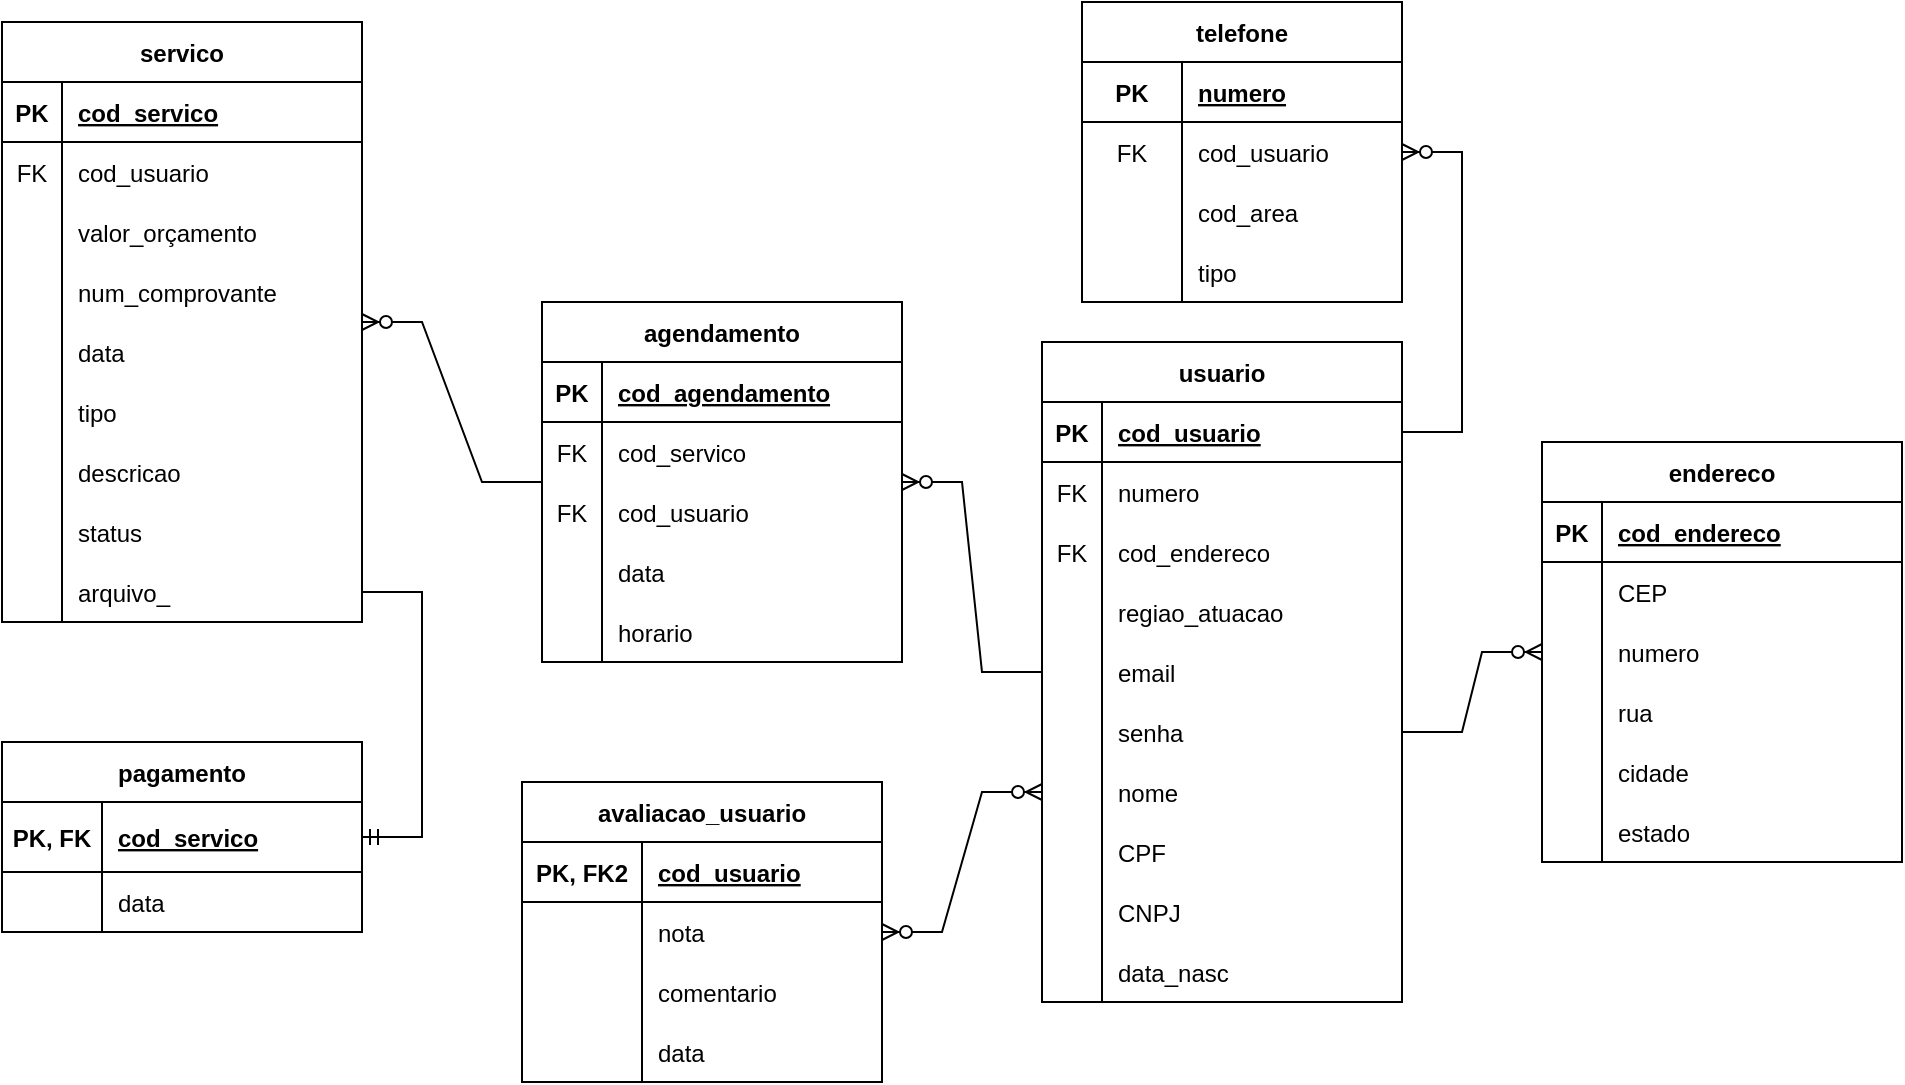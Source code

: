 <mxfile version="17.4.6" type="device"><diagram id="b1sKheOsUd1lOZ2wM0m6" name="Page-1"><mxGraphModel dx="2281" dy="796" grid="1" gridSize="10" guides="1" tooltips="1" connect="1" arrows="1" fold="1" page="1" pageScale="1" pageWidth="827" pageHeight="1169" math="0" shadow="0"><root><mxCell id="0"/><mxCell id="1" parent="0"/><mxCell id="pniWSD-3qMrDyCypkLPD-97" value="usuario" style="shape=table;startSize=30;container=1;collapsible=1;childLayout=tableLayout;fixedRows=1;rowLines=0;fontStyle=1;align=center;resizeLast=1;" parent="1" vertex="1"><mxGeometry x="290" y="280" width="180" height="330" as="geometry"/></mxCell><mxCell id="pniWSD-3qMrDyCypkLPD-98" value="" style="shape=tableRow;horizontal=0;startSize=0;swimlaneHead=0;swimlaneBody=0;fillColor=none;collapsible=0;dropTarget=0;points=[[0,0.5],[1,0.5]];portConstraint=eastwest;top=0;left=0;right=0;bottom=1;" parent="pniWSD-3qMrDyCypkLPD-97" vertex="1"><mxGeometry y="30" width="180" height="30" as="geometry"/></mxCell><mxCell id="pniWSD-3qMrDyCypkLPD-99" value="PK" style="shape=partialRectangle;connectable=0;fillColor=none;top=0;left=0;bottom=0;right=0;fontStyle=1;overflow=hidden;" parent="pniWSD-3qMrDyCypkLPD-98" vertex="1"><mxGeometry width="30" height="30" as="geometry"><mxRectangle width="30" height="30" as="alternateBounds"/></mxGeometry></mxCell><mxCell id="pniWSD-3qMrDyCypkLPD-100" value="cod_usuario" style="shape=partialRectangle;connectable=0;fillColor=none;top=0;left=0;bottom=0;right=0;align=left;spacingLeft=6;fontStyle=5;overflow=hidden;" parent="pniWSD-3qMrDyCypkLPD-98" vertex="1"><mxGeometry x="30" width="150" height="30" as="geometry"><mxRectangle width="150" height="30" as="alternateBounds"/></mxGeometry></mxCell><mxCell id="-JTJqXgcD60b8W5LfD1--32" value="" style="shape=tableRow;horizontal=0;startSize=0;swimlaneHead=0;swimlaneBody=0;fillColor=none;collapsible=0;dropTarget=0;points=[[0,0.5],[1,0.5]];portConstraint=eastwest;top=0;left=0;right=0;bottom=0;" vertex="1" parent="pniWSD-3qMrDyCypkLPD-97"><mxGeometry y="60" width="180" height="30" as="geometry"/></mxCell><mxCell id="-JTJqXgcD60b8W5LfD1--33" value="FK" style="shape=partialRectangle;connectable=0;fillColor=none;top=0;left=0;bottom=0;right=0;editable=1;overflow=hidden;" vertex="1" parent="-JTJqXgcD60b8W5LfD1--32"><mxGeometry width="30" height="30" as="geometry"><mxRectangle width="30" height="30" as="alternateBounds"/></mxGeometry></mxCell><mxCell id="-JTJqXgcD60b8W5LfD1--34" value="numero" style="shape=partialRectangle;connectable=0;fillColor=none;top=0;left=0;bottom=0;right=0;align=left;spacingLeft=6;overflow=hidden;" vertex="1" parent="-JTJqXgcD60b8W5LfD1--32"><mxGeometry x="30" width="150" height="30" as="geometry"><mxRectangle width="150" height="30" as="alternateBounds"/></mxGeometry></mxCell><mxCell id="-JTJqXgcD60b8W5LfD1--35" value="" style="shape=tableRow;horizontal=0;startSize=0;swimlaneHead=0;swimlaneBody=0;fillColor=none;collapsible=0;dropTarget=0;points=[[0,0.5],[1,0.5]];portConstraint=eastwest;top=0;left=0;right=0;bottom=0;" vertex="1" parent="pniWSD-3qMrDyCypkLPD-97"><mxGeometry y="90" width="180" height="30" as="geometry"/></mxCell><mxCell id="-JTJqXgcD60b8W5LfD1--36" value="FK" style="shape=partialRectangle;connectable=0;fillColor=none;top=0;left=0;bottom=0;right=0;editable=1;overflow=hidden;" vertex="1" parent="-JTJqXgcD60b8W5LfD1--35"><mxGeometry width="30" height="30" as="geometry"><mxRectangle width="30" height="30" as="alternateBounds"/></mxGeometry></mxCell><mxCell id="-JTJqXgcD60b8W5LfD1--37" value="cod_endereco" style="shape=partialRectangle;connectable=0;fillColor=none;top=0;left=0;bottom=0;right=0;align=left;spacingLeft=6;overflow=hidden;" vertex="1" parent="-JTJqXgcD60b8W5LfD1--35"><mxGeometry x="30" width="150" height="30" as="geometry"><mxRectangle width="150" height="30" as="alternateBounds"/></mxGeometry></mxCell><mxCell id="pniWSD-3qMrDyCypkLPD-101" value="" style="shape=tableRow;horizontal=0;startSize=0;swimlaneHead=0;swimlaneBody=0;fillColor=none;collapsible=0;dropTarget=0;points=[[0,0.5],[1,0.5]];portConstraint=eastwest;top=0;left=0;right=0;bottom=0;" parent="pniWSD-3qMrDyCypkLPD-97" vertex="1"><mxGeometry y="120" width="180" height="30" as="geometry"/></mxCell><mxCell id="pniWSD-3qMrDyCypkLPD-102" value="" style="shape=partialRectangle;connectable=0;fillColor=none;top=0;left=0;bottom=0;right=0;editable=1;overflow=hidden;" parent="pniWSD-3qMrDyCypkLPD-101" vertex="1"><mxGeometry width="30" height="30" as="geometry"><mxRectangle width="30" height="30" as="alternateBounds"/></mxGeometry></mxCell><mxCell id="pniWSD-3qMrDyCypkLPD-103" value="regiao_atuacao" style="shape=partialRectangle;connectable=0;fillColor=none;top=0;left=0;bottom=0;right=0;align=left;spacingLeft=6;overflow=hidden;" parent="pniWSD-3qMrDyCypkLPD-101" vertex="1"><mxGeometry x="30" width="150" height="30" as="geometry"><mxRectangle width="150" height="30" as="alternateBounds"/></mxGeometry></mxCell><mxCell id="pniWSD-3qMrDyCypkLPD-104" value="" style="shape=tableRow;horizontal=0;startSize=0;swimlaneHead=0;swimlaneBody=0;fillColor=none;collapsible=0;dropTarget=0;points=[[0,0.5],[1,0.5]];portConstraint=eastwest;top=0;left=0;right=0;bottom=0;" parent="pniWSD-3qMrDyCypkLPD-97" vertex="1"><mxGeometry y="150" width="180" height="30" as="geometry"/></mxCell><mxCell id="pniWSD-3qMrDyCypkLPD-105" value="" style="shape=partialRectangle;connectable=0;fillColor=none;top=0;left=0;bottom=0;right=0;editable=1;overflow=hidden;" parent="pniWSD-3qMrDyCypkLPD-104" vertex="1"><mxGeometry width="30" height="30" as="geometry"><mxRectangle width="30" height="30" as="alternateBounds"/></mxGeometry></mxCell><mxCell id="pniWSD-3qMrDyCypkLPD-106" value="email" style="shape=partialRectangle;connectable=0;fillColor=none;top=0;left=0;bottom=0;right=0;align=left;spacingLeft=6;overflow=hidden;" parent="pniWSD-3qMrDyCypkLPD-104" vertex="1"><mxGeometry x="30" width="150" height="30" as="geometry"><mxRectangle width="150" height="30" as="alternateBounds"/></mxGeometry></mxCell><mxCell id="pniWSD-3qMrDyCypkLPD-107" value="" style="shape=tableRow;horizontal=0;startSize=0;swimlaneHead=0;swimlaneBody=0;fillColor=none;collapsible=0;dropTarget=0;points=[[0,0.5],[1,0.5]];portConstraint=eastwest;top=0;left=0;right=0;bottom=0;" parent="pniWSD-3qMrDyCypkLPD-97" vertex="1"><mxGeometry y="180" width="180" height="30" as="geometry"/></mxCell><mxCell id="pniWSD-3qMrDyCypkLPD-108" value="" style="shape=partialRectangle;connectable=0;fillColor=none;top=0;left=0;bottom=0;right=0;editable=1;overflow=hidden;" parent="pniWSD-3qMrDyCypkLPD-107" vertex="1"><mxGeometry width="30" height="30" as="geometry"><mxRectangle width="30" height="30" as="alternateBounds"/></mxGeometry></mxCell><mxCell id="pniWSD-3qMrDyCypkLPD-109" value="senha" style="shape=partialRectangle;connectable=0;fillColor=none;top=0;left=0;bottom=0;right=0;align=left;spacingLeft=6;overflow=hidden;" parent="pniWSD-3qMrDyCypkLPD-107" vertex="1"><mxGeometry x="30" width="150" height="30" as="geometry"><mxRectangle width="150" height="30" as="alternateBounds"/></mxGeometry></mxCell><mxCell id="-JTJqXgcD60b8W5LfD1--13" value="" style="shape=tableRow;horizontal=0;startSize=0;swimlaneHead=0;swimlaneBody=0;fillColor=none;collapsible=0;dropTarget=0;points=[[0,0.5],[1,0.5]];portConstraint=eastwest;top=0;left=0;right=0;bottom=0;" vertex="1" parent="pniWSD-3qMrDyCypkLPD-97"><mxGeometry y="210" width="180" height="30" as="geometry"/></mxCell><mxCell id="-JTJqXgcD60b8W5LfD1--14" value="" style="shape=partialRectangle;connectable=0;fillColor=none;top=0;left=0;bottom=0;right=0;editable=1;overflow=hidden;" vertex="1" parent="-JTJqXgcD60b8W5LfD1--13"><mxGeometry width="30" height="30" as="geometry"><mxRectangle width="30" height="30" as="alternateBounds"/></mxGeometry></mxCell><mxCell id="-JTJqXgcD60b8W5LfD1--15" value="nome" style="shape=partialRectangle;connectable=0;fillColor=none;top=0;left=0;bottom=0;right=0;align=left;spacingLeft=6;overflow=hidden;" vertex="1" parent="-JTJqXgcD60b8W5LfD1--13"><mxGeometry x="30" width="150" height="30" as="geometry"><mxRectangle width="150" height="30" as="alternateBounds"/></mxGeometry></mxCell><mxCell id="-JTJqXgcD60b8W5LfD1--76" value="" style="shape=tableRow;horizontal=0;startSize=0;swimlaneHead=0;swimlaneBody=0;fillColor=none;collapsible=0;dropTarget=0;points=[[0,0.5],[1,0.5]];portConstraint=eastwest;top=0;left=0;right=0;bottom=0;" vertex="1" parent="pniWSD-3qMrDyCypkLPD-97"><mxGeometry y="240" width="180" height="30" as="geometry"/></mxCell><mxCell id="-JTJqXgcD60b8W5LfD1--77" value="" style="shape=partialRectangle;connectable=0;fillColor=none;top=0;left=0;bottom=0;right=0;editable=1;overflow=hidden;" vertex="1" parent="-JTJqXgcD60b8W5LfD1--76"><mxGeometry width="30" height="30" as="geometry"><mxRectangle width="30" height="30" as="alternateBounds"/></mxGeometry></mxCell><mxCell id="-JTJqXgcD60b8W5LfD1--78" value="CPF" style="shape=partialRectangle;connectable=0;fillColor=none;top=0;left=0;bottom=0;right=0;align=left;spacingLeft=6;overflow=hidden;" vertex="1" parent="-JTJqXgcD60b8W5LfD1--76"><mxGeometry x="30" width="150" height="30" as="geometry"><mxRectangle width="150" height="30" as="alternateBounds"/></mxGeometry></mxCell><mxCell id="-JTJqXgcD60b8W5LfD1--79" value="" style="shape=tableRow;horizontal=0;startSize=0;swimlaneHead=0;swimlaneBody=0;fillColor=none;collapsible=0;dropTarget=0;points=[[0,0.5],[1,0.5]];portConstraint=eastwest;top=0;left=0;right=0;bottom=0;" vertex="1" parent="pniWSD-3qMrDyCypkLPD-97"><mxGeometry y="270" width="180" height="30" as="geometry"/></mxCell><mxCell id="-JTJqXgcD60b8W5LfD1--80" value="" style="shape=partialRectangle;connectable=0;fillColor=none;top=0;left=0;bottom=0;right=0;editable=1;overflow=hidden;" vertex="1" parent="-JTJqXgcD60b8W5LfD1--79"><mxGeometry width="30" height="30" as="geometry"><mxRectangle width="30" height="30" as="alternateBounds"/></mxGeometry></mxCell><mxCell id="-JTJqXgcD60b8W5LfD1--81" value="CNPJ" style="shape=partialRectangle;connectable=0;fillColor=none;top=0;left=0;bottom=0;right=0;align=left;spacingLeft=6;overflow=hidden;" vertex="1" parent="-JTJqXgcD60b8W5LfD1--79"><mxGeometry x="30" width="150" height="30" as="geometry"><mxRectangle width="150" height="30" as="alternateBounds"/></mxGeometry></mxCell><mxCell id="-JTJqXgcD60b8W5LfD1--82" value="" style="shape=tableRow;horizontal=0;startSize=0;swimlaneHead=0;swimlaneBody=0;fillColor=none;collapsible=0;dropTarget=0;points=[[0,0.5],[1,0.5]];portConstraint=eastwest;top=0;left=0;right=0;bottom=0;" vertex="1" parent="pniWSD-3qMrDyCypkLPD-97"><mxGeometry y="300" width="180" height="30" as="geometry"/></mxCell><mxCell id="-JTJqXgcD60b8W5LfD1--83" value="" style="shape=partialRectangle;connectable=0;fillColor=none;top=0;left=0;bottom=0;right=0;editable=1;overflow=hidden;" vertex="1" parent="-JTJqXgcD60b8W5LfD1--82"><mxGeometry width="30" height="30" as="geometry"><mxRectangle width="30" height="30" as="alternateBounds"/></mxGeometry></mxCell><mxCell id="-JTJqXgcD60b8W5LfD1--84" value="data_nasc" style="shape=partialRectangle;connectable=0;fillColor=none;top=0;left=0;bottom=0;right=0;align=left;spacingLeft=6;overflow=hidden;" vertex="1" parent="-JTJqXgcD60b8W5LfD1--82"><mxGeometry x="30" width="150" height="30" as="geometry"><mxRectangle width="150" height="30" as="alternateBounds"/></mxGeometry></mxCell><mxCell id="pniWSD-3qMrDyCypkLPD-111" value="endereco" style="shape=table;startSize=30;container=1;collapsible=1;childLayout=tableLayout;fixedRows=1;rowLines=0;fontStyle=1;align=center;resizeLast=1;" parent="1" vertex="1"><mxGeometry x="540" y="330" width="180" height="210" as="geometry"><mxRectangle x="280" y="160" width="130" height="30" as="alternateBounds"/></mxGeometry></mxCell><mxCell id="pniWSD-3qMrDyCypkLPD-112" value="" style="shape=tableRow;horizontal=0;startSize=0;swimlaneHead=0;swimlaneBody=0;fillColor=none;collapsible=0;dropTarget=0;points=[[0,0.5],[1,0.5]];portConstraint=eastwest;top=0;left=0;right=0;bottom=1;" parent="pniWSD-3qMrDyCypkLPD-111" vertex="1"><mxGeometry y="30" width="180" height="30" as="geometry"/></mxCell><mxCell id="pniWSD-3qMrDyCypkLPD-113" value="PK" style="shape=partialRectangle;connectable=0;fillColor=none;top=0;left=0;bottom=0;right=0;fontStyle=1;overflow=hidden;" parent="pniWSD-3qMrDyCypkLPD-112" vertex="1"><mxGeometry width="30" height="30" as="geometry"><mxRectangle width="30" height="30" as="alternateBounds"/></mxGeometry></mxCell><mxCell id="pniWSD-3qMrDyCypkLPD-114" value="cod_endereco" style="shape=partialRectangle;connectable=0;fillColor=none;top=0;left=0;bottom=0;right=0;align=left;spacingLeft=6;fontStyle=5;overflow=hidden;" parent="pniWSD-3qMrDyCypkLPD-112" vertex="1"><mxGeometry x="30" width="150" height="30" as="geometry"><mxRectangle width="150" height="30" as="alternateBounds"/></mxGeometry></mxCell><mxCell id="pniWSD-3qMrDyCypkLPD-115" value="" style="shape=tableRow;horizontal=0;startSize=0;swimlaneHead=0;swimlaneBody=0;fillColor=none;collapsible=0;dropTarget=0;points=[[0,0.5],[1,0.5]];portConstraint=eastwest;top=0;left=0;right=0;bottom=0;" parent="pniWSD-3qMrDyCypkLPD-111" vertex="1"><mxGeometry y="60" width="180" height="30" as="geometry"/></mxCell><mxCell id="pniWSD-3qMrDyCypkLPD-116" value="" style="shape=partialRectangle;connectable=0;fillColor=none;top=0;left=0;bottom=0;right=0;editable=1;overflow=hidden;" parent="pniWSD-3qMrDyCypkLPD-115" vertex="1"><mxGeometry width="30" height="30" as="geometry"><mxRectangle width="30" height="30" as="alternateBounds"/></mxGeometry></mxCell><mxCell id="pniWSD-3qMrDyCypkLPD-117" value="CEP" style="shape=partialRectangle;connectable=0;fillColor=none;top=0;left=0;bottom=0;right=0;align=left;spacingLeft=6;overflow=hidden;" parent="pniWSD-3qMrDyCypkLPD-115" vertex="1"><mxGeometry x="30" width="150" height="30" as="geometry"><mxRectangle width="150" height="30" as="alternateBounds"/></mxGeometry></mxCell><mxCell id="pniWSD-3qMrDyCypkLPD-118" value="" style="shape=tableRow;horizontal=0;startSize=0;swimlaneHead=0;swimlaneBody=0;fillColor=none;collapsible=0;dropTarget=0;points=[[0,0.5],[1,0.5]];portConstraint=eastwest;top=0;left=0;right=0;bottom=0;" parent="pniWSD-3qMrDyCypkLPD-111" vertex="1"><mxGeometry y="90" width="180" height="30" as="geometry"/></mxCell><mxCell id="pniWSD-3qMrDyCypkLPD-119" value="" style="shape=partialRectangle;connectable=0;fillColor=none;top=0;left=0;bottom=0;right=0;editable=1;overflow=hidden;" parent="pniWSD-3qMrDyCypkLPD-118" vertex="1"><mxGeometry width="30" height="30" as="geometry"><mxRectangle width="30" height="30" as="alternateBounds"/></mxGeometry></mxCell><mxCell id="pniWSD-3qMrDyCypkLPD-120" value="numero" style="shape=partialRectangle;connectable=0;fillColor=none;top=0;left=0;bottom=0;right=0;align=left;spacingLeft=6;overflow=hidden;" parent="pniWSD-3qMrDyCypkLPD-118" vertex="1"><mxGeometry x="30" width="150" height="30" as="geometry"><mxRectangle width="150" height="30" as="alternateBounds"/></mxGeometry></mxCell><mxCell id="pniWSD-3qMrDyCypkLPD-121" value="" style="shape=tableRow;horizontal=0;startSize=0;swimlaneHead=0;swimlaneBody=0;fillColor=none;collapsible=0;dropTarget=0;points=[[0,0.5],[1,0.5]];portConstraint=eastwest;top=0;left=0;right=0;bottom=0;" parent="pniWSD-3qMrDyCypkLPD-111" vertex="1"><mxGeometry y="120" width="180" height="30" as="geometry"/></mxCell><mxCell id="pniWSD-3qMrDyCypkLPD-122" value="" style="shape=partialRectangle;connectable=0;fillColor=none;top=0;left=0;bottom=0;right=0;editable=1;overflow=hidden;" parent="pniWSD-3qMrDyCypkLPD-121" vertex="1"><mxGeometry width="30" height="30" as="geometry"><mxRectangle width="30" height="30" as="alternateBounds"/></mxGeometry></mxCell><mxCell id="pniWSD-3qMrDyCypkLPD-123" value="rua" style="shape=partialRectangle;connectable=0;fillColor=none;top=0;left=0;bottom=0;right=0;align=left;spacingLeft=6;overflow=hidden;" parent="pniWSD-3qMrDyCypkLPD-121" vertex="1"><mxGeometry x="30" width="150" height="30" as="geometry"><mxRectangle width="150" height="30" as="alternateBounds"/></mxGeometry></mxCell><mxCell id="pniWSD-3qMrDyCypkLPD-124" value="" style="shape=tableRow;horizontal=0;startSize=0;swimlaneHead=0;swimlaneBody=0;fillColor=none;collapsible=0;dropTarget=0;points=[[0,0.5],[1,0.5]];portConstraint=eastwest;top=0;left=0;right=0;bottom=0;" parent="pniWSD-3qMrDyCypkLPD-111" vertex="1"><mxGeometry y="150" width="180" height="30" as="geometry"/></mxCell><mxCell id="pniWSD-3qMrDyCypkLPD-125" value="" style="shape=partialRectangle;connectable=0;fillColor=none;top=0;left=0;bottom=0;right=0;editable=1;overflow=hidden;" parent="pniWSD-3qMrDyCypkLPD-124" vertex="1"><mxGeometry width="30" height="30" as="geometry"><mxRectangle width="30" height="30" as="alternateBounds"/></mxGeometry></mxCell><mxCell id="pniWSD-3qMrDyCypkLPD-126" value="cidade" style="shape=partialRectangle;connectable=0;fillColor=none;top=0;left=0;bottom=0;right=0;align=left;spacingLeft=6;overflow=hidden;" parent="pniWSD-3qMrDyCypkLPD-124" vertex="1"><mxGeometry x="30" width="150" height="30" as="geometry"><mxRectangle width="150" height="30" as="alternateBounds"/></mxGeometry></mxCell><mxCell id="pniWSD-3qMrDyCypkLPD-127" value="" style="shape=tableRow;horizontal=0;startSize=0;swimlaneHead=0;swimlaneBody=0;fillColor=none;collapsible=0;dropTarget=0;points=[[0,0.5],[1,0.5]];portConstraint=eastwest;top=0;left=0;right=0;bottom=0;" parent="pniWSD-3qMrDyCypkLPD-111" vertex="1"><mxGeometry y="180" width="180" height="30" as="geometry"/></mxCell><mxCell id="pniWSD-3qMrDyCypkLPD-128" value="" style="shape=partialRectangle;connectable=0;fillColor=none;top=0;left=0;bottom=0;right=0;editable=1;overflow=hidden;" parent="pniWSD-3qMrDyCypkLPD-127" vertex="1"><mxGeometry width="30" height="30" as="geometry"><mxRectangle width="30" height="30" as="alternateBounds"/></mxGeometry></mxCell><mxCell id="pniWSD-3qMrDyCypkLPD-129" value="estado" style="shape=partialRectangle;connectable=0;fillColor=none;top=0;left=0;bottom=0;right=0;align=left;spacingLeft=6;overflow=hidden;" parent="pniWSD-3qMrDyCypkLPD-127" vertex="1"><mxGeometry x="30" width="150" height="30" as="geometry"><mxRectangle width="150" height="30" as="alternateBounds"/></mxGeometry></mxCell><mxCell id="pniWSD-3qMrDyCypkLPD-130" value="telefone" style="shape=table;startSize=30;container=1;collapsible=1;childLayout=tableLayout;fixedRows=1;rowLines=0;fontStyle=1;align=center;resizeLast=1;" parent="1" vertex="1"><mxGeometry x="310" y="110" width="160" height="150" as="geometry"/></mxCell><mxCell id="pniWSD-3qMrDyCypkLPD-131" value="" style="shape=tableRow;horizontal=0;startSize=0;swimlaneHead=0;swimlaneBody=0;fillColor=none;collapsible=0;dropTarget=0;points=[[0,0.5],[1,0.5]];portConstraint=eastwest;top=0;left=0;right=0;bottom=1;" parent="pniWSD-3qMrDyCypkLPD-130" vertex="1"><mxGeometry y="30" width="160" height="30" as="geometry"/></mxCell><mxCell id="pniWSD-3qMrDyCypkLPD-132" value="PK" style="shape=partialRectangle;connectable=0;fillColor=none;top=0;left=0;bottom=0;right=0;fontStyle=1;overflow=hidden;" parent="pniWSD-3qMrDyCypkLPD-131" vertex="1"><mxGeometry width="50" height="30" as="geometry"><mxRectangle width="50" height="30" as="alternateBounds"/></mxGeometry></mxCell><mxCell id="pniWSD-3qMrDyCypkLPD-133" value="numero" style="shape=partialRectangle;connectable=0;fillColor=none;top=0;left=0;bottom=0;right=0;align=left;spacingLeft=6;fontStyle=5;overflow=hidden;" parent="pniWSD-3qMrDyCypkLPD-131" vertex="1"><mxGeometry x="50" width="110" height="30" as="geometry"><mxRectangle width="110" height="30" as="alternateBounds"/></mxGeometry></mxCell><mxCell id="pniWSD-3qMrDyCypkLPD-134" value="" style="shape=tableRow;horizontal=0;startSize=0;swimlaneHead=0;swimlaneBody=0;fillColor=none;collapsible=0;dropTarget=0;points=[[0,0.5],[1,0.5]];portConstraint=eastwest;top=0;left=0;right=0;bottom=0;" parent="pniWSD-3qMrDyCypkLPD-130" vertex="1"><mxGeometry y="60" width="160" height="30" as="geometry"/></mxCell><mxCell id="pniWSD-3qMrDyCypkLPD-135" value="FK" style="shape=partialRectangle;connectable=0;fillColor=none;top=0;left=0;bottom=0;right=0;editable=1;overflow=hidden;" parent="pniWSD-3qMrDyCypkLPD-134" vertex="1"><mxGeometry width="50" height="30" as="geometry"><mxRectangle width="50" height="30" as="alternateBounds"/></mxGeometry></mxCell><mxCell id="pniWSD-3qMrDyCypkLPD-136" value="cod_usuario" style="shape=partialRectangle;connectable=0;fillColor=none;top=0;left=0;bottom=0;right=0;align=left;spacingLeft=6;overflow=hidden;" parent="pniWSD-3qMrDyCypkLPD-134" vertex="1"><mxGeometry x="50" width="110" height="30" as="geometry"><mxRectangle width="110" height="30" as="alternateBounds"/></mxGeometry></mxCell><mxCell id="pniWSD-3qMrDyCypkLPD-137" value="" style="shape=tableRow;horizontal=0;startSize=0;swimlaneHead=0;swimlaneBody=0;fillColor=none;collapsible=0;dropTarget=0;points=[[0,0.5],[1,0.5]];portConstraint=eastwest;top=0;left=0;right=0;bottom=0;" parent="pniWSD-3qMrDyCypkLPD-130" vertex="1"><mxGeometry y="90" width="160" height="30" as="geometry"/></mxCell><mxCell id="pniWSD-3qMrDyCypkLPD-138" value="" style="shape=partialRectangle;connectable=0;fillColor=none;top=0;left=0;bottom=0;right=0;editable=1;overflow=hidden;" parent="pniWSD-3qMrDyCypkLPD-137" vertex="1"><mxGeometry width="50" height="30" as="geometry"><mxRectangle width="50" height="30" as="alternateBounds"/></mxGeometry></mxCell><mxCell id="pniWSD-3qMrDyCypkLPD-139" value="cod_area" style="shape=partialRectangle;connectable=0;fillColor=none;top=0;left=0;bottom=0;right=0;align=left;spacingLeft=6;overflow=hidden;" parent="pniWSD-3qMrDyCypkLPD-137" vertex="1"><mxGeometry x="50" width="110" height="30" as="geometry"><mxRectangle width="110" height="30" as="alternateBounds"/></mxGeometry></mxCell><mxCell id="-JTJqXgcD60b8W5LfD1--29" value="" style="shape=tableRow;horizontal=0;startSize=0;swimlaneHead=0;swimlaneBody=0;fillColor=none;collapsible=0;dropTarget=0;points=[[0,0.5],[1,0.5]];portConstraint=eastwest;top=0;left=0;right=0;bottom=0;" vertex="1" parent="pniWSD-3qMrDyCypkLPD-130"><mxGeometry y="120" width="160" height="30" as="geometry"/></mxCell><mxCell id="-JTJqXgcD60b8W5LfD1--30" value="" style="shape=partialRectangle;connectable=0;fillColor=none;top=0;left=0;bottom=0;right=0;editable=1;overflow=hidden;" vertex="1" parent="-JTJqXgcD60b8W5LfD1--29"><mxGeometry width="50" height="30" as="geometry"><mxRectangle width="50" height="30" as="alternateBounds"/></mxGeometry></mxCell><mxCell id="-JTJqXgcD60b8W5LfD1--31" value="tipo" style="shape=partialRectangle;connectable=0;fillColor=none;top=0;left=0;bottom=0;right=0;align=left;spacingLeft=6;overflow=hidden;" vertex="1" parent="-JTJqXgcD60b8W5LfD1--29"><mxGeometry x="50" width="110" height="30" as="geometry"><mxRectangle width="110" height="30" as="alternateBounds"/></mxGeometry></mxCell><mxCell id="pniWSD-3qMrDyCypkLPD-237" value="avaliacao_usuario" style="shape=table;startSize=30;container=1;collapsible=1;childLayout=tableLayout;fixedRows=1;rowLines=0;fontStyle=1;align=center;resizeLast=1;" parent="1" vertex="1"><mxGeometry x="30" y="500" width="180" height="150" as="geometry"/></mxCell><mxCell id="pniWSD-3qMrDyCypkLPD-241" value="" style="shape=tableRow;horizontal=0;startSize=0;swimlaneHead=0;swimlaneBody=0;fillColor=none;collapsible=0;dropTarget=0;points=[[0,0.5],[1,0.5]];portConstraint=eastwest;top=0;left=0;right=0;bottom=1;" parent="pniWSD-3qMrDyCypkLPD-237" vertex="1"><mxGeometry y="30" width="180" height="30" as="geometry"/></mxCell><mxCell id="pniWSD-3qMrDyCypkLPD-242" value="PK, FK2" style="shape=partialRectangle;connectable=0;fillColor=none;top=0;left=0;bottom=0;right=0;fontStyle=1;overflow=hidden;" parent="pniWSD-3qMrDyCypkLPD-241" vertex="1"><mxGeometry width="60" height="30" as="geometry"><mxRectangle width="60" height="30" as="alternateBounds"/></mxGeometry></mxCell><mxCell id="pniWSD-3qMrDyCypkLPD-243" value="cod_usuario" style="shape=partialRectangle;connectable=0;fillColor=none;top=0;left=0;bottom=0;right=0;align=left;spacingLeft=6;fontStyle=5;overflow=hidden;" parent="pniWSD-3qMrDyCypkLPD-241" vertex="1"><mxGeometry x="60" width="120" height="30" as="geometry"><mxRectangle width="120" height="30" as="alternateBounds"/></mxGeometry></mxCell><mxCell id="pniWSD-3qMrDyCypkLPD-244" value="" style="shape=tableRow;horizontal=0;startSize=0;swimlaneHead=0;swimlaneBody=0;fillColor=none;collapsible=0;dropTarget=0;points=[[0,0.5],[1,0.5]];portConstraint=eastwest;top=0;left=0;right=0;bottom=0;" parent="pniWSD-3qMrDyCypkLPD-237" vertex="1"><mxGeometry y="60" width="180" height="30" as="geometry"/></mxCell><mxCell id="pniWSD-3qMrDyCypkLPD-245" value="" style="shape=partialRectangle;connectable=0;fillColor=none;top=0;left=0;bottom=0;right=0;editable=1;overflow=hidden;" parent="pniWSD-3qMrDyCypkLPD-244" vertex="1"><mxGeometry width="60" height="30" as="geometry"><mxRectangle width="60" height="30" as="alternateBounds"/></mxGeometry></mxCell><mxCell id="pniWSD-3qMrDyCypkLPD-246" value="nota" style="shape=partialRectangle;connectable=0;fillColor=none;top=0;left=0;bottom=0;right=0;align=left;spacingLeft=6;overflow=hidden;" parent="pniWSD-3qMrDyCypkLPD-244" vertex="1"><mxGeometry x="60" width="120" height="30" as="geometry"><mxRectangle width="120" height="30" as="alternateBounds"/></mxGeometry></mxCell><mxCell id="pniWSD-3qMrDyCypkLPD-247" value="" style="shape=tableRow;horizontal=0;startSize=0;swimlaneHead=0;swimlaneBody=0;fillColor=none;collapsible=0;dropTarget=0;points=[[0,0.5],[1,0.5]];portConstraint=eastwest;top=0;left=0;right=0;bottom=0;" parent="pniWSD-3qMrDyCypkLPD-237" vertex="1"><mxGeometry y="90" width="180" height="30" as="geometry"/></mxCell><mxCell id="pniWSD-3qMrDyCypkLPD-248" value="" style="shape=partialRectangle;connectable=0;fillColor=none;top=0;left=0;bottom=0;right=0;editable=1;overflow=hidden;" parent="pniWSD-3qMrDyCypkLPD-247" vertex="1"><mxGeometry width="60" height="30" as="geometry"><mxRectangle width="60" height="30" as="alternateBounds"/></mxGeometry></mxCell><mxCell id="pniWSD-3qMrDyCypkLPD-249" value="comentario" style="shape=partialRectangle;connectable=0;fillColor=none;top=0;left=0;bottom=0;right=0;align=left;spacingLeft=6;overflow=hidden;" parent="pniWSD-3qMrDyCypkLPD-247" vertex="1"><mxGeometry x="60" width="120" height="30" as="geometry"><mxRectangle width="120" height="30" as="alternateBounds"/></mxGeometry></mxCell><mxCell id="-JTJqXgcD60b8W5LfD1--4" value="" style="shape=tableRow;horizontal=0;startSize=0;swimlaneHead=0;swimlaneBody=0;fillColor=none;collapsible=0;dropTarget=0;points=[[0,0.5],[1,0.5]];portConstraint=eastwest;top=0;left=0;right=0;bottom=0;" vertex="1" parent="pniWSD-3qMrDyCypkLPD-237"><mxGeometry y="120" width="180" height="30" as="geometry"/></mxCell><mxCell id="-JTJqXgcD60b8W5LfD1--5" value="" style="shape=partialRectangle;connectable=0;fillColor=none;top=0;left=0;bottom=0;right=0;editable=1;overflow=hidden;" vertex="1" parent="-JTJqXgcD60b8W5LfD1--4"><mxGeometry width="60" height="30" as="geometry"><mxRectangle width="60" height="30" as="alternateBounds"/></mxGeometry></mxCell><mxCell id="-JTJqXgcD60b8W5LfD1--6" value="data" style="shape=partialRectangle;connectable=0;fillColor=none;top=0;left=0;bottom=0;right=0;align=left;spacingLeft=6;overflow=hidden;" vertex="1" parent="-JTJqXgcD60b8W5LfD1--4"><mxGeometry x="60" width="120" height="30" as="geometry"><mxRectangle width="120" height="30" as="alternateBounds"/></mxGeometry></mxCell><mxCell id="gnLct24lzlntce670p8B-13" value="" style="edgeStyle=entityRelationEdgeStyle;fontSize=12;html=1;endArrow=ERzeroToMany;endFill=1;rounded=0;" parent="1" source="pniWSD-3qMrDyCypkLPD-107" target="pniWSD-3qMrDyCypkLPD-111" edge="1"><mxGeometry width="100" height="100" relative="1" as="geometry"><mxPoint x="450" y="410" as="sourcePoint"/><mxPoint x="550" y="310" as="targetPoint"/></mxGeometry></mxCell><mxCell id="gnLct24lzlntce670p8B-14" value="" style="edgeStyle=entityRelationEdgeStyle;fontSize=12;html=1;endArrow=ERzeroToMany;endFill=1;rounded=0;" parent="1" source="pniWSD-3qMrDyCypkLPD-98" target="pniWSD-3qMrDyCypkLPD-130" edge="1"><mxGeometry width="100" height="100" relative="1" as="geometry"><mxPoint x="450" y="410" as="sourcePoint"/><mxPoint x="550" y="310" as="targetPoint"/></mxGeometry></mxCell><mxCell id="-JTJqXgcD60b8W5LfD1--16" value="pagamento" style="shape=table;startSize=30;container=1;collapsible=1;childLayout=tableLayout;fixedRows=1;rowLines=0;fontStyle=1;align=center;resizeLast=1;" vertex="1" parent="1"><mxGeometry x="-230" y="480" width="180" height="95.0" as="geometry"/></mxCell><mxCell id="-JTJqXgcD60b8W5LfD1--17" value="" style="shape=tableRow;horizontal=0;startSize=0;swimlaneHead=0;swimlaneBody=0;fillColor=none;collapsible=0;dropTarget=0;points=[[0,0.5],[1,0.5]];portConstraint=eastwest;top=0;left=0;right=0;bottom=1;" vertex="1" parent="-JTJqXgcD60b8W5LfD1--16"><mxGeometry y="30" width="180" height="35" as="geometry"/></mxCell><mxCell id="-JTJqXgcD60b8W5LfD1--18" value="PK, FK" style="shape=partialRectangle;connectable=0;fillColor=none;top=0;left=0;bottom=0;right=0;fontStyle=1;overflow=hidden;" vertex="1" parent="-JTJqXgcD60b8W5LfD1--17"><mxGeometry width="50" height="35" as="geometry"><mxRectangle width="50" height="35" as="alternateBounds"/></mxGeometry></mxCell><mxCell id="-JTJqXgcD60b8W5LfD1--19" value="cod_servico" style="shape=partialRectangle;connectable=0;fillColor=none;top=0;left=0;bottom=0;right=0;align=left;spacingLeft=6;fontStyle=5;overflow=hidden;" vertex="1" parent="-JTJqXgcD60b8W5LfD1--17"><mxGeometry x="50" width="130" height="35" as="geometry"><mxRectangle width="130" height="35" as="alternateBounds"/></mxGeometry></mxCell><mxCell id="-JTJqXgcD60b8W5LfD1--20" value="" style="shape=tableRow;horizontal=0;startSize=0;swimlaneHead=0;swimlaneBody=0;fillColor=none;collapsible=0;dropTarget=0;points=[[0,0.5],[1,0.5]];portConstraint=eastwest;top=0;left=0;right=0;bottom=0;" vertex="1" parent="-JTJqXgcD60b8W5LfD1--16"><mxGeometry y="65" width="180" height="30" as="geometry"/></mxCell><mxCell id="-JTJqXgcD60b8W5LfD1--21" value="" style="shape=partialRectangle;connectable=0;fillColor=none;top=0;left=0;bottom=0;right=0;editable=1;overflow=hidden;" vertex="1" parent="-JTJqXgcD60b8W5LfD1--20"><mxGeometry width="50" height="30" as="geometry"><mxRectangle width="50" height="30" as="alternateBounds"/></mxGeometry></mxCell><mxCell id="-JTJqXgcD60b8W5LfD1--22" value="data" style="shape=partialRectangle;connectable=0;fillColor=none;top=0;left=0;bottom=0;right=0;align=left;spacingLeft=6;overflow=hidden;" vertex="1" parent="-JTJqXgcD60b8W5LfD1--20"><mxGeometry x="50" width="130" height="30" as="geometry"><mxRectangle width="130" height="30" as="alternateBounds"/></mxGeometry></mxCell><mxCell id="-JTJqXgcD60b8W5LfD1--57" value="" style="edgeStyle=entityRelationEdgeStyle;fontSize=12;html=1;endArrow=ERzeroToMany;endFill=1;startArrow=ERzeroToMany;rounded=0;" edge="1" parent="1" source="pniWSD-3qMrDyCypkLPD-237" target="-JTJqXgcD60b8W5LfD1--13"><mxGeometry width="100" height="100" relative="1" as="geometry"><mxPoint x="310" y="450" as="sourcePoint"/><mxPoint x="410" y="350" as="targetPoint"/></mxGeometry></mxCell><mxCell id="-JTJqXgcD60b8W5LfD1--58" value="" style="edgeStyle=entityRelationEdgeStyle;fontSize=12;html=1;endArrow=ERmandOne;rounded=0;startArrow=none;" edge="1" parent="1" source="-JTJqXgcD60b8W5LfD1--38" target="-JTJqXgcD60b8W5LfD1--16"><mxGeometry width="100" height="100" relative="1" as="geometry"><mxPoint x="-350" y="410" as="sourcePoint"/><mxPoint x="-470" y="350" as="targetPoint"/></mxGeometry></mxCell><mxCell id="pniWSD-3qMrDyCypkLPD-66" value="servico" style="shape=table;startSize=30;container=1;collapsible=1;childLayout=tableLayout;fixedRows=1;rowLines=0;fontStyle=1;align=center;resizeLast=1;" parent="1" vertex="1"><mxGeometry x="-230" y="120" width="180" height="300" as="geometry"/></mxCell><mxCell id="pniWSD-3qMrDyCypkLPD-67" value="" style="shape=tableRow;horizontal=0;startSize=0;swimlaneHead=0;swimlaneBody=0;fillColor=none;collapsible=0;dropTarget=0;points=[[0,0.5],[1,0.5]];portConstraint=eastwest;top=0;left=0;right=0;bottom=1;" parent="pniWSD-3qMrDyCypkLPD-66" vertex="1"><mxGeometry y="30" width="180" height="30" as="geometry"/></mxCell><mxCell id="pniWSD-3qMrDyCypkLPD-68" value="PK" style="shape=partialRectangle;connectable=0;fillColor=none;top=0;left=0;bottom=0;right=0;fontStyle=1;overflow=hidden;" parent="pniWSD-3qMrDyCypkLPD-67" vertex="1"><mxGeometry width="30" height="30" as="geometry"><mxRectangle width="30" height="30" as="alternateBounds"/></mxGeometry></mxCell><mxCell id="pniWSD-3qMrDyCypkLPD-69" value="cod_servico" style="shape=partialRectangle;connectable=0;fillColor=none;top=0;left=0;bottom=0;right=0;align=left;spacingLeft=6;fontStyle=5;overflow=hidden;" parent="pniWSD-3qMrDyCypkLPD-67" vertex="1"><mxGeometry x="30" width="150" height="30" as="geometry"><mxRectangle width="150" height="30" as="alternateBounds"/></mxGeometry></mxCell><mxCell id="pniWSD-3qMrDyCypkLPD-70" value="" style="shape=tableRow;horizontal=0;startSize=0;swimlaneHead=0;swimlaneBody=0;fillColor=none;collapsible=0;dropTarget=0;points=[[0,0.5],[1,0.5]];portConstraint=eastwest;top=0;left=0;right=0;bottom=0;" parent="pniWSD-3qMrDyCypkLPD-66" vertex="1"><mxGeometry y="60" width="180" height="30" as="geometry"/></mxCell><mxCell id="pniWSD-3qMrDyCypkLPD-71" value="FK" style="shape=partialRectangle;connectable=0;fillColor=none;top=0;left=0;bottom=0;right=0;editable=1;overflow=hidden;" parent="pniWSD-3qMrDyCypkLPD-70" vertex="1"><mxGeometry width="30" height="30" as="geometry"><mxRectangle width="30" height="30" as="alternateBounds"/></mxGeometry></mxCell><mxCell id="pniWSD-3qMrDyCypkLPD-72" value="cod_usuario" style="shape=partialRectangle;connectable=0;fillColor=none;top=0;left=0;bottom=0;right=0;align=left;spacingLeft=6;overflow=hidden;" parent="pniWSD-3qMrDyCypkLPD-70" vertex="1"><mxGeometry x="30" width="150" height="30" as="geometry"><mxRectangle width="150" height="30" as="alternateBounds"/></mxGeometry></mxCell><mxCell id="pniWSD-3qMrDyCypkLPD-73" value="" style="shape=tableRow;horizontal=0;startSize=0;swimlaneHead=0;swimlaneBody=0;fillColor=none;collapsible=0;dropTarget=0;points=[[0,0.5],[1,0.5]];portConstraint=eastwest;top=0;left=0;right=0;bottom=0;" parent="pniWSD-3qMrDyCypkLPD-66" vertex="1"><mxGeometry y="90" width="180" height="30" as="geometry"/></mxCell><mxCell id="pniWSD-3qMrDyCypkLPD-74" value="" style="shape=partialRectangle;connectable=0;fillColor=none;top=0;left=0;bottom=0;right=0;editable=1;overflow=hidden;" parent="pniWSD-3qMrDyCypkLPD-73" vertex="1"><mxGeometry width="30" height="30" as="geometry"><mxRectangle width="30" height="30" as="alternateBounds"/></mxGeometry></mxCell><mxCell id="pniWSD-3qMrDyCypkLPD-75" value="valor_orçamento" style="shape=partialRectangle;connectable=0;fillColor=none;top=0;left=0;bottom=0;right=0;align=left;spacingLeft=6;overflow=hidden;" parent="pniWSD-3qMrDyCypkLPD-73" vertex="1"><mxGeometry x="30" width="150" height="30" as="geometry"><mxRectangle width="150" height="30" as="alternateBounds"/></mxGeometry></mxCell><mxCell id="pniWSD-3qMrDyCypkLPD-76" value="" style="shape=tableRow;horizontal=0;startSize=0;swimlaneHead=0;swimlaneBody=0;fillColor=none;collapsible=0;dropTarget=0;points=[[0,0.5],[1,0.5]];portConstraint=eastwest;top=0;left=0;right=0;bottom=0;" parent="pniWSD-3qMrDyCypkLPD-66" vertex="1"><mxGeometry y="120" width="180" height="30" as="geometry"/></mxCell><mxCell id="pniWSD-3qMrDyCypkLPD-77" value="" style="shape=partialRectangle;connectable=0;fillColor=none;top=0;left=0;bottom=0;right=0;editable=1;overflow=hidden;" parent="pniWSD-3qMrDyCypkLPD-76" vertex="1"><mxGeometry width="30" height="30" as="geometry"><mxRectangle width="30" height="30" as="alternateBounds"/></mxGeometry></mxCell><mxCell id="pniWSD-3qMrDyCypkLPD-78" value="num_comprovante" style="shape=partialRectangle;connectable=0;fillColor=none;top=0;left=0;bottom=0;right=0;align=left;spacingLeft=6;overflow=hidden;" parent="pniWSD-3qMrDyCypkLPD-76" vertex="1"><mxGeometry x="30" width="150" height="30" as="geometry"><mxRectangle width="150" height="30" as="alternateBounds"/></mxGeometry></mxCell><mxCell id="pniWSD-3qMrDyCypkLPD-79" value="" style="shape=tableRow;horizontal=0;startSize=0;swimlaneHead=0;swimlaneBody=0;fillColor=none;collapsible=0;dropTarget=0;points=[[0,0.5],[1,0.5]];portConstraint=eastwest;top=0;left=0;right=0;bottom=0;" parent="pniWSD-3qMrDyCypkLPD-66" vertex="1"><mxGeometry y="150" width="180" height="30" as="geometry"/></mxCell><mxCell id="pniWSD-3qMrDyCypkLPD-80" value="" style="shape=partialRectangle;connectable=0;fillColor=none;top=0;left=0;bottom=0;right=0;editable=1;overflow=hidden;" parent="pniWSD-3qMrDyCypkLPD-79" vertex="1"><mxGeometry width="30" height="30" as="geometry"><mxRectangle width="30" height="30" as="alternateBounds"/></mxGeometry></mxCell><mxCell id="pniWSD-3qMrDyCypkLPD-81" value="data" style="shape=partialRectangle;connectable=0;fillColor=none;top=0;left=0;bottom=0;right=0;align=left;spacingLeft=6;overflow=hidden;" parent="pniWSD-3qMrDyCypkLPD-79" vertex="1"><mxGeometry x="30" width="150" height="30" as="geometry"><mxRectangle width="150" height="30" as="alternateBounds"/></mxGeometry></mxCell><mxCell id="pniWSD-3qMrDyCypkLPD-169" value="" style="shape=tableRow;horizontal=0;startSize=0;swimlaneHead=0;swimlaneBody=0;fillColor=none;collapsible=0;dropTarget=0;points=[[0,0.5],[1,0.5]];portConstraint=eastwest;top=0;left=0;right=0;bottom=0;" parent="pniWSD-3qMrDyCypkLPD-66" vertex="1"><mxGeometry y="180" width="180" height="30" as="geometry"/></mxCell><mxCell id="pniWSD-3qMrDyCypkLPD-170" value="" style="shape=partialRectangle;connectable=0;fillColor=none;top=0;left=0;bottom=0;right=0;editable=1;overflow=hidden;" parent="pniWSD-3qMrDyCypkLPD-169" vertex="1"><mxGeometry width="30" height="30" as="geometry"><mxRectangle width="30" height="30" as="alternateBounds"/></mxGeometry></mxCell><mxCell id="pniWSD-3qMrDyCypkLPD-171" value="tipo" style="shape=partialRectangle;connectable=0;fillColor=none;top=0;left=0;bottom=0;right=0;align=left;spacingLeft=6;overflow=hidden;" parent="pniWSD-3qMrDyCypkLPD-169" vertex="1"><mxGeometry x="30" width="150" height="30" as="geometry"><mxRectangle width="150" height="30" as="alternateBounds"/></mxGeometry></mxCell><mxCell id="pniWSD-3qMrDyCypkLPD-172" value="" style="shape=tableRow;horizontal=0;startSize=0;swimlaneHead=0;swimlaneBody=0;fillColor=none;collapsible=0;dropTarget=0;points=[[0,0.5],[1,0.5]];portConstraint=eastwest;top=0;left=0;right=0;bottom=0;" parent="pniWSD-3qMrDyCypkLPD-66" vertex="1"><mxGeometry y="210" width="180" height="30" as="geometry"/></mxCell><mxCell id="pniWSD-3qMrDyCypkLPD-173" value="" style="shape=partialRectangle;connectable=0;fillColor=none;top=0;left=0;bottom=0;right=0;editable=1;overflow=hidden;" parent="pniWSD-3qMrDyCypkLPD-172" vertex="1"><mxGeometry width="30" height="30" as="geometry"><mxRectangle width="30" height="30" as="alternateBounds"/></mxGeometry></mxCell><mxCell id="pniWSD-3qMrDyCypkLPD-174" value="descricao" style="shape=partialRectangle;connectable=0;fillColor=none;top=0;left=0;bottom=0;right=0;align=left;spacingLeft=6;overflow=hidden;" parent="pniWSD-3qMrDyCypkLPD-172" vertex="1"><mxGeometry x="30" width="150" height="30" as="geometry"><mxRectangle width="150" height="30" as="alternateBounds"/></mxGeometry></mxCell><mxCell id="-JTJqXgcD60b8W5LfD1--7" value="" style="shape=tableRow;horizontal=0;startSize=0;swimlaneHead=0;swimlaneBody=0;fillColor=none;collapsible=0;dropTarget=0;points=[[0,0.5],[1,0.5]];portConstraint=eastwest;top=0;left=0;right=0;bottom=0;" vertex="1" parent="pniWSD-3qMrDyCypkLPD-66"><mxGeometry y="240" width="180" height="30" as="geometry"/></mxCell><mxCell id="-JTJqXgcD60b8W5LfD1--8" value="" style="shape=partialRectangle;connectable=0;fillColor=none;top=0;left=0;bottom=0;right=0;editable=1;overflow=hidden;" vertex="1" parent="-JTJqXgcD60b8W5LfD1--7"><mxGeometry width="30" height="30" as="geometry"><mxRectangle width="30" height="30" as="alternateBounds"/></mxGeometry></mxCell><mxCell id="-JTJqXgcD60b8W5LfD1--9" value="status" style="shape=partialRectangle;connectable=0;fillColor=none;top=0;left=0;bottom=0;right=0;align=left;spacingLeft=6;overflow=hidden;" vertex="1" parent="-JTJqXgcD60b8W5LfD1--7"><mxGeometry x="30" width="150" height="30" as="geometry"><mxRectangle width="150" height="30" as="alternateBounds"/></mxGeometry></mxCell><mxCell id="-JTJqXgcD60b8W5LfD1--38" value="" style="shape=tableRow;horizontal=0;startSize=0;swimlaneHead=0;swimlaneBody=0;fillColor=none;collapsible=0;dropTarget=0;points=[[0,0.5],[1,0.5]];portConstraint=eastwest;top=0;left=0;right=0;bottom=0;" vertex="1" parent="pniWSD-3qMrDyCypkLPD-66"><mxGeometry y="270" width="180" height="30" as="geometry"/></mxCell><mxCell id="-JTJqXgcD60b8W5LfD1--39" value="" style="shape=partialRectangle;connectable=0;fillColor=none;top=0;left=0;bottom=0;right=0;editable=1;overflow=hidden;" vertex="1" parent="-JTJqXgcD60b8W5LfD1--38"><mxGeometry width="30" height="30" as="geometry"><mxRectangle width="30" height="30" as="alternateBounds"/></mxGeometry></mxCell><mxCell id="-JTJqXgcD60b8W5LfD1--40" value="arquivo_" style="shape=partialRectangle;connectable=0;fillColor=none;top=0;left=0;bottom=0;right=0;align=left;spacingLeft=6;overflow=hidden;" vertex="1" parent="-JTJqXgcD60b8W5LfD1--38"><mxGeometry x="30" width="150" height="30" as="geometry"><mxRectangle width="150" height="30" as="alternateBounds"/></mxGeometry></mxCell><mxCell id="-JTJqXgcD60b8W5LfD1--60" value="agendamento" style="shape=table;startSize=30;container=1;collapsible=1;childLayout=tableLayout;fixedRows=1;rowLines=0;fontStyle=1;align=center;resizeLast=1;" vertex="1" parent="1"><mxGeometry x="40" y="260" width="180" height="180" as="geometry"/></mxCell><mxCell id="-JTJqXgcD60b8W5LfD1--61" value="" style="shape=tableRow;horizontal=0;startSize=0;swimlaneHead=0;swimlaneBody=0;fillColor=none;collapsible=0;dropTarget=0;points=[[0,0.5],[1,0.5]];portConstraint=eastwest;top=0;left=0;right=0;bottom=1;" vertex="1" parent="-JTJqXgcD60b8W5LfD1--60"><mxGeometry y="30" width="180" height="30" as="geometry"/></mxCell><mxCell id="-JTJqXgcD60b8W5LfD1--62" value="PK" style="shape=partialRectangle;connectable=0;fillColor=none;top=0;left=0;bottom=0;right=0;fontStyle=1;overflow=hidden;" vertex="1" parent="-JTJqXgcD60b8W5LfD1--61"><mxGeometry width="30" height="30" as="geometry"><mxRectangle width="30" height="30" as="alternateBounds"/></mxGeometry></mxCell><mxCell id="-JTJqXgcD60b8W5LfD1--63" value="cod_agendamento" style="shape=partialRectangle;connectable=0;fillColor=none;top=0;left=0;bottom=0;right=0;align=left;spacingLeft=6;fontStyle=5;overflow=hidden;" vertex="1" parent="-JTJqXgcD60b8W5LfD1--61"><mxGeometry x="30" width="150" height="30" as="geometry"><mxRectangle width="150" height="30" as="alternateBounds"/></mxGeometry></mxCell><mxCell id="-JTJqXgcD60b8W5LfD1--64" value="" style="shape=tableRow;horizontal=0;startSize=0;swimlaneHead=0;swimlaneBody=0;fillColor=none;collapsible=0;dropTarget=0;points=[[0,0.5],[1,0.5]];portConstraint=eastwest;top=0;left=0;right=0;bottom=0;" vertex="1" parent="-JTJqXgcD60b8W5LfD1--60"><mxGeometry y="60" width="180" height="30" as="geometry"/></mxCell><mxCell id="-JTJqXgcD60b8W5LfD1--65" value="FK" style="shape=partialRectangle;connectable=0;fillColor=none;top=0;left=0;bottom=0;right=0;editable=1;overflow=hidden;" vertex="1" parent="-JTJqXgcD60b8W5LfD1--64"><mxGeometry width="30" height="30" as="geometry"><mxRectangle width="30" height="30" as="alternateBounds"/></mxGeometry></mxCell><mxCell id="-JTJqXgcD60b8W5LfD1--66" value="cod_servico" style="shape=partialRectangle;connectable=0;fillColor=none;top=0;left=0;bottom=0;right=0;align=left;spacingLeft=6;overflow=hidden;" vertex="1" parent="-JTJqXgcD60b8W5LfD1--64"><mxGeometry x="30" width="150" height="30" as="geometry"><mxRectangle width="150" height="30" as="alternateBounds"/></mxGeometry></mxCell><mxCell id="-JTJqXgcD60b8W5LfD1--67" value="" style="shape=tableRow;horizontal=0;startSize=0;swimlaneHead=0;swimlaneBody=0;fillColor=none;collapsible=0;dropTarget=0;points=[[0,0.5],[1,0.5]];portConstraint=eastwest;top=0;left=0;right=0;bottom=0;" vertex="1" parent="-JTJqXgcD60b8W5LfD1--60"><mxGeometry y="90" width="180" height="30" as="geometry"/></mxCell><mxCell id="-JTJqXgcD60b8W5LfD1--68" value="FK" style="shape=partialRectangle;connectable=0;fillColor=none;top=0;left=0;bottom=0;right=0;editable=1;overflow=hidden;" vertex="1" parent="-JTJqXgcD60b8W5LfD1--67"><mxGeometry width="30" height="30" as="geometry"><mxRectangle width="30" height="30" as="alternateBounds"/></mxGeometry></mxCell><mxCell id="-JTJqXgcD60b8W5LfD1--69" value="cod_usuario" style="shape=partialRectangle;connectable=0;fillColor=none;top=0;left=0;bottom=0;right=0;align=left;spacingLeft=6;overflow=hidden;" vertex="1" parent="-JTJqXgcD60b8W5LfD1--67"><mxGeometry x="30" width="150" height="30" as="geometry"><mxRectangle width="150" height="30" as="alternateBounds"/></mxGeometry></mxCell><mxCell id="-JTJqXgcD60b8W5LfD1--70" value="" style="shape=tableRow;horizontal=0;startSize=0;swimlaneHead=0;swimlaneBody=0;fillColor=none;collapsible=0;dropTarget=0;points=[[0,0.5],[1,0.5]];portConstraint=eastwest;top=0;left=0;right=0;bottom=0;" vertex="1" parent="-JTJqXgcD60b8W5LfD1--60"><mxGeometry y="120" width="180" height="30" as="geometry"/></mxCell><mxCell id="-JTJqXgcD60b8W5LfD1--71" value="" style="shape=partialRectangle;connectable=0;fillColor=none;top=0;left=0;bottom=0;right=0;editable=1;overflow=hidden;" vertex="1" parent="-JTJqXgcD60b8W5LfD1--70"><mxGeometry width="30" height="30" as="geometry"><mxRectangle width="30" height="30" as="alternateBounds"/></mxGeometry></mxCell><mxCell id="-JTJqXgcD60b8W5LfD1--72" value="data" style="shape=partialRectangle;connectable=0;fillColor=none;top=0;left=0;bottom=0;right=0;align=left;spacingLeft=6;overflow=hidden;" vertex="1" parent="-JTJqXgcD60b8W5LfD1--70"><mxGeometry x="30" width="150" height="30" as="geometry"><mxRectangle width="150" height="30" as="alternateBounds"/></mxGeometry></mxCell><mxCell id="-JTJqXgcD60b8W5LfD1--73" value="" style="shape=tableRow;horizontal=0;startSize=0;swimlaneHead=0;swimlaneBody=0;fillColor=none;collapsible=0;dropTarget=0;points=[[0,0.5],[1,0.5]];portConstraint=eastwest;top=0;left=0;right=0;bottom=0;" vertex="1" parent="-JTJqXgcD60b8W5LfD1--60"><mxGeometry y="150" width="180" height="30" as="geometry"/></mxCell><mxCell id="-JTJqXgcD60b8W5LfD1--74" value="" style="shape=partialRectangle;connectable=0;fillColor=none;top=0;left=0;bottom=0;right=0;editable=1;overflow=hidden;" vertex="1" parent="-JTJqXgcD60b8W5LfD1--73"><mxGeometry width="30" height="30" as="geometry"><mxRectangle width="30" height="30" as="alternateBounds"/></mxGeometry></mxCell><mxCell id="-JTJqXgcD60b8W5LfD1--75" value="horario" style="shape=partialRectangle;connectable=0;fillColor=none;top=0;left=0;bottom=0;right=0;align=left;spacingLeft=6;overflow=hidden;" vertex="1" parent="-JTJqXgcD60b8W5LfD1--73"><mxGeometry x="30" width="150" height="30" as="geometry"><mxRectangle width="150" height="30" as="alternateBounds"/></mxGeometry></mxCell><mxCell id="-JTJqXgcD60b8W5LfD1--85" value="" style="edgeStyle=entityRelationEdgeStyle;fontSize=12;html=1;endArrow=ERzeroToMany;endFill=1;rounded=0;" edge="1" parent="1" source="-JTJqXgcD60b8W5LfD1--60" target="pniWSD-3qMrDyCypkLPD-66"><mxGeometry width="100" height="100" relative="1" as="geometry"><mxPoint x="100" y="370" as="sourcePoint"/><mxPoint x="200" y="270" as="targetPoint"/></mxGeometry></mxCell><mxCell id="-JTJqXgcD60b8W5LfD1--87" value="" style="edgeStyle=entityRelationEdgeStyle;fontSize=12;html=1;endArrow=ERzeroToMany;endFill=1;rounded=0;" edge="1" parent="1" source="pniWSD-3qMrDyCypkLPD-97" target="-JTJqXgcD60b8W5LfD1--60"><mxGeometry width="100" height="100" relative="1" as="geometry"><mxPoint x="100" y="370" as="sourcePoint"/><mxPoint x="200" y="270" as="targetPoint"/></mxGeometry></mxCell></root></mxGraphModel></diagram></mxfile>